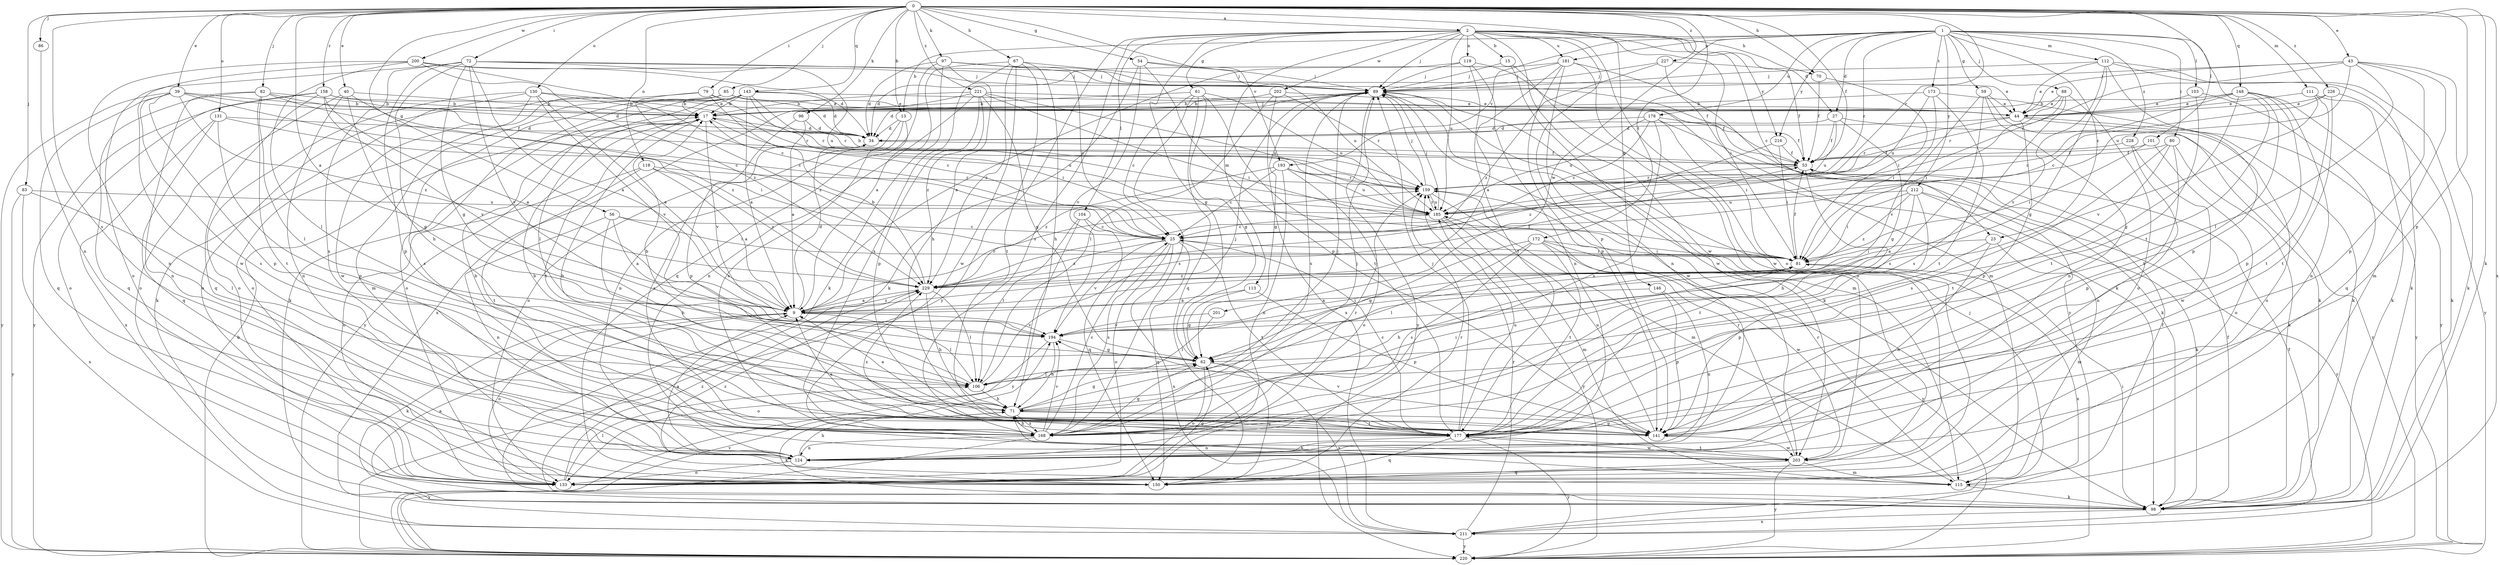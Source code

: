 strict digraph  {
0;
1;
2;
9;
13;
15;
17;
23;
25;
27;
34;
39;
40;
43;
44;
53;
54;
56;
59;
61;
62;
67;
70;
71;
72;
79;
80;
81;
82;
83;
85;
86;
88;
89;
96;
97;
98;
101;
103;
104;
106;
111;
112;
113;
115;
118;
119;
124;
130;
131;
133;
141;
143;
146;
148;
150;
158;
159;
168;
172;
173;
177;
178;
181;
185;
193;
194;
200;
201;
202;
203;
211;
212;
216;
220;
221;
226;
227;
228;
229;
0 -> 2  [label=a];
0 -> 9  [label=a];
0 -> 13  [label=b];
0 -> 39  [label=e];
0 -> 40  [label=e];
0 -> 43  [label=e];
0 -> 53  [label=f];
0 -> 54  [label=g];
0 -> 56  [label=g];
0 -> 67  [label=h];
0 -> 70  [label=h];
0 -> 72  [label=i];
0 -> 79  [label=i];
0 -> 82  [label=j];
0 -> 83  [label=j];
0 -> 85  [label=j];
0 -> 86  [label=j];
0 -> 96  [label=k];
0 -> 97  [label=k];
0 -> 98  [label=k];
0 -> 101  [label=l];
0 -> 111  [label=m];
0 -> 118  [label=n];
0 -> 130  [label=o];
0 -> 131  [label=o];
0 -> 141  [label=p];
0 -> 143  [label=q];
0 -> 146  [label=q];
0 -> 148  [label=q];
0 -> 158  [label=r];
0 -> 159  [label=r];
0 -> 168  [label=s];
0 -> 172  [label=t];
0 -> 193  [label=v];
0 -> 200  [label=w];
0 -> 211  [label=x];
0 -> 221  [label=z];
0 -> 226  [label=z];
0 -> 227  [label=z];
1 -> 13  [label=b];
1 -> 23  [label=c];
1 -> 27  [label=d];
1 -> 59  [label=g];
1 -> 80  [label=i];
1 -> 88  [label=j];
1 -> 103  [label=l];
1 -> 112  [label=m];
1 -> 159  [label=r];
1 -> 173  [label=t];
1 -> 177  [label=t];
1 -> 178  [label=u];
1 -> 181  [label=u];
1 -> 193  [label=v];
1 -> 201  [label=w];
1 -> 212  [label=y];
1 -> 216  [label=y];
1 -> 228  [label=z];
2 -> 15  [label=b];
2 -> 23  [label=c];
2 -> 27  [label=d];
2 -> 61  [label=g];
2 -> 62  [label=g];
2 -> 70  [label=h];
2 -> 81  [label=i];
2 -> 89  [label=j];
2 -> 104  [label=l];
2 -> 113  [label=m];
2 -> 119  [label=n];
2 -> 133  [label=o];
2 -> 141  [label=p];
2 -> 168  [label=s];
2 -> 181  [label=u];
2 -> 185  [label=u];
2 -> 202  [label=w];
2 -> 203  [label=w];
2 -> 216  [label=y];
2 -> 220  [label=y];
9 -> 34  [label=d];
9 -> 98  [label=k];
9 -> 106  [label=l];
9 -> 133  [label=o];
9 -> 159  [label=r];
9 -> 194  [label=v];
9 -> 229  [label=z];
13 -> 34  [label=d];
13 -> 124  [label=n];
13 -> 133  [label=o];
13 -> 168  [label=s];
15 -> 89  [label=j];
15 -> 133  [label=o];
15 -> 203  [label=w];
17 -> 34  [label=d];
17 -> 89  [label=j];
17 -> 177  [label=t];
17 -> 185  [label=u];
17 -> 194  [label=v];
23 -> 81  [label=i];
23 -> 115  [label=m];
23 -> 124  [label=n];
23 -> 141  [label=p];
25 -> 81  [label=i];
25 -> 133  [label=o];
25 -> 150  [label=q];
25 -> 168  [label=s];
25 -> 177  [label=t];
25 -> 194  [label=v];
25 -> 211  [label=x];
25 -> 229  [label=z];
27 -> 34  [label=d];
27 -> 53  [label=f];
27 -> 62  [label=g];
27 -> 185  [label=u];
27 -> 220  [label=y];
34 -> 53  [label=f];
34 -> 168  [label=s];
39 -> 17  [label=b];
39 -> 25  [label=c];
39 -> 34  [label=d];
39 -> 141  [label=p];
39 -> 150  [label=q];
39 -> 168  [label=s];
39 -> 220  [label=y];
39 -> 229  [label=z];
40 -> 17  [label=b];
40 -> 62  [label=g];
40 -> 124  [label=n];
40 -> 133  [label=o];
40 -> 229  [label=z];
43 -> 44  [label=e];
43 -> 89  [label=j];
43 -> 98  [label=k];
43 -> 106  [label=l];
43 -> 115  [label=m];
43 -> 141  [label=p];
43 -> 159  [label=r];
43 -> 185  [label=u];
44 -> 34  [label=d];
44 -> 133  [label=o];
44 -> 141  [label=p];
44 -> 159  [label=r];
44 -> 220  [label=y];
53 -> 17  [label=b];
53 -> 71  [label=h];
53 -> 159  [label=r];
54 -> 89  [label=j];
54 -> 98  [label=k];
54 -> 141  [label=p];
54 -> 185  [label=u];
54 -> 194  [label=v];
56 -> 9  [label=a];
56 -> 25  [label=c];
56 -> 71  [label=h];
56 -> 81  [label=i];
56 -> 124  [label=n];
59 -> 44  [label=e];
59 -> 98  [label=k];
59 -> 124  [label=n];
59 -> 168  [label=s];
59 -> 194  [label=v];
61 -> 17  [label=b];
61 -> 25  [label=c];
61 -> 62  [label=g];
61 -> 150  [label=q];
61 -> 168  [label=s];
61 -> 177  [label=t];
61 -> 185  [label=u];
62 -> 106  [label=l];
62 -> 133  [label=o];
62 -> 150  [label=q];
62 -> 211  [label=x];
67 -> 9  [label=a];
67 -> 71  [label=h];
67 -> 89  [label=j];
67 -> 168  [label=s];
67 -> 177  [label=t];
67 -> 203  [label=w];
67 -> 229  [label=z];
70 -> 53  [label=f];
70 -> 81  [label=i];
71 -> 9  [label=a];
71 -> 62  [label=g];
71 -> 81  [label=i];
71 -> 89  [label=j];
71 -> 98  [label=k];
71 -> 141  [label=p];
71 -> 168  [label=s];
71 -> 177  [label=t];
72 -> 9  [label=a];
72 -> 44  [label=e];
72 -> 62  [label=g];
72 -> 71  [label=h];
72 -> 89  [label=j];
72 -> 133  [label=o];
72 -> 141  [label=p];
72 -> 168  [label=s];
72 -> 185  [label=u];
72 -> 194  [label=v];
79 -> 25  [label=c];
79 -> 44  [label=e];
79 -> 133  [label=o];
79 -> 159  [label=r];
79 -> 229  [label=z];
80 -> 53  [label=f];
80 -> 98  [label=k];
80 -> 141  [label=p];
80 -> 168  [label=s];
80 -> 177  [label=t];
81 -> 53  [label=f];
81 -> 71  [label=h];
81 -> 211  [label=x];
81 -> 229  [label=z];
82 -> 17  [label=b];
82 -> 25  [label=c];
82 -> 53  [label=f];
82 -> 106  [label=l];
82 -> 124  [label=n];
82 -> 150  [label=q];
82 -> 177  [label=t];
83 -> 106  [label=l];
83 -> 185  [label=u];
83 -> 211  [label=x];
83 -> 220  [label=y];
85 -> 17  [label=b];
85 -> 34  [label=d];
85 -> 44  [label=e];
85 -> 115  [label=m];
85 -> 133  [label=o];
86 -> 124  [label=n];
88 -> 44  [label=e];
88 -> 81  [label=i];
88 -> 133  [label=o];
88 -> 159  [label=r];
88 -> 168  [label=s];
89 -> 17  [label=b];
89 -> 34  [label=d];
89 -> 62  [label=g];
89 -> 98  [label=k];
89 -> 115  [label=m];
89 -> 168  [label=s];
89 -> 203  [label=w];
89 -> 220  [label=y];
96 -> 9  [label=a];
96 -> 34  [label=d];
96 -> 141  [label=p];
97 -> 25  [label=c];
97 -> 34  [label=d];
97 -> 53  [label=f];
97 -> 71  [label=h];
97 -> 89  [label=j];
97 -> 98  [label=k];
97 -> 150  [label=q];
98 -> 9  [label=a];
98 -> 53  [label=f];
98 -> 81  [label=i];
98 -> 211  [label=x];
101 -> 53  [label=f];
101 -> 81  [label=i];
101 -> 133  [label=o];
103 -> 44  [label=e];
103 -> 150  [label=q];
103 -> 177  [label=t];
104 -> 25  [label=c];
104 -> 106  [label=l];
104 -> 150  [label=q];
104 -> 220  [label=y];
106 -> 17  [label=b];
106 -> 71  [label=h];
106 -> 89  [label=j];
111 -> 44  [label=e];
111 -> 98  [label=k];
111 -> 177  [label=t];
111 -> 194  [label=v];
112 -> 44  [label=e];
112 -> 62  [label=g];
112 -> 89  [label=j];
112 -> 98  [label=k];
112 -> 141  [label=p];
112 -> 194  [label=v];
112 -> 220  [label=y];
113 -> 9  [label=a];
113 -> 62  [label=g];
113 -> 141  [label=p];
115 -> 53  [label=f];
115 -> 71  [label=h];
115 -> 98  [label=k];
115 -> 159  [label=r];
118 -> 9  [label=a];
118 -> 133  [label=o];
118 -> 159  [label=r];
118 -> 177  [label=t];
118 -> 229  [label=z];
119 -> 9  [label=a];
119 -> 89  [label=j];
119 -> 98  [label=k];
119 -> 124  [label=n];
119 -> 177  [label=t];
124 -> 9  [label=a];
124 -> 71  [label=h];
124 -> 133  [label=o];
130 -> 9  [label=a];
130 -> 17  [label=b];
130 -> 98  [label=k];
130 -> 133  [label=o];
130 -> 159  [label=r];
130 -> 194  [label=v];
130 -> 203  [label=w];
131 -> 34  [label=d];
131 -> 81  [label=i];
131 -> 141  [label=p];
131 -> 150  [label=q];
131 -> 211  [label=x];
133 -> 62  [label=g];
133 -> 106  [label=l];
133 -> 229  [label=z];
141 -> 17  [label=b];
141 -> 185  [label=u];
141 -> 194  [label=v];
141 -> 203  [label=w];
143 -> 9  [label=a];
143 -> 17  [label=b];
143 -> 34  [label=d];
143 -> 44  [label=e];
143 -> 81  [label=i];
143 -> 98  [label=k];
143 -> 106  [label=l];
143 -> 133  [label=o];
143 -> 159  [label=r];
143 -> 168  [label=s];
143 -> 220  [label=y];
146 -> 9  [label=a];
146 -> 124  [label=n];
146 -> 141  [label=p];
148 -> 17  [label=b];
148 -> 25  [label=c];
148 -> 44  [label=e];
148 -> 62  [label=g];
148 -> 124  [label=n];
148 -> 141  [label=p];
148 -> 177  [label=t];
148 -> 220  [label=y];
150 -> 159  [label=r];
150 -> 229  [label=z];
158 -> 9  [label=a];
158 -> 17  [label=b];
158 -> 44  [label=e];
158 -> 133  [label=o];
158 -> 150  [label=q];
158 -> 194  [label=v];
158 -> 220  [label=y];
159 -> 89  [label=j];
159 -> 115  [label=m];
159 -> 185  [label=u];
168 -> 17  [label=b];
168 -> 25  [label=c];
168 -> 62  [label=g];
168 -> 71  [label=h];
168 -> 89  [label=j];
168 -> 124  [label=n];
168 -> 159  [label=r];
168 -> 194  [label=v];
168 -> 220  [label=y];
172 -> 62  [label=g];
172 -> 81  [label=i];
172 -> 106  [label=l];
172 -> 168  [label=s];
172 -> 177  [label=t];
172 -> 203  [label=w];
172 -> 220  [label=y];
173 -> 17  [label=b];
173 -> 81  [label=i];
173 -> 98  [label=k];
173 -> 177  [label=t];
173 -> 185  [label=u];
177 -> 9  [label=a];
177 -> 17  [label=b];
177 -> 25  [label=c];
177 -> 89  [label=j];
177 -> 124  [label=n];
177 -> 150  [label=q];
177 -> 185  [label=u];
177 -> 203  [label=w];
177 -> 220  [label=y];
177 -> 229  [label=z];
178 -> 25  [label=c];
178 -> 34  [label=d];
178 -> 53  [label=f];
178 -> 81  [label=i];
178 -> 98  [label=k];
178 -> 168  [label=s];
178 -> 185  [label=u];
181 -> 9  [label=a];
181 -> 34  [label=d];
181 -> 89  [label=j];
181 -> 124  [label=n];
181 -> 141  [label=p];
181 -> 203  [label=w];
181 -> 220  [label=y];
185 -> 25  [label=c];
185 -> 89  [label=j];
185 -> 115  [label=m];
185 -> 159  [label=r];
185 -> 220  [label=y];
193 -> 25  [label=c];
193 -> 124  [label=n];
193 -> 133  [label=o];
193 -> 159  [label=r];
193 -> 185  [label=u];
193 -> 229  [label=z];
194 -> 62  [label=g];
194 -> 71  [label=h];
194 -> 81  [label=i];
194 -> 133  [label=o];
200 -> 25  [label=c];
200 -> 34  [label=d];
200 -> 89  [label=j];
200 -> 106  [label=l];
200 -> 124  [label=n];
200 -> 203  [label=w];
200 -> 229  [label=z];
201 -> 106  [label=l];
201 -> 194  [label=v];
202 -> 17  [label=b];
202 -> 44  [label=e];
202 -> 106  [label=l];
202 -> 159  [label=r];
202 -> 211  [label=x];
203 -> 115  [label=m];
203 -> 150  [label=q];
203 -> 159  [label=r];
203 -> 177  [label=t];
203 -> 220  [label=y];
211 -> 53  [label=f];
211 -> 89  [label=j];
211 -> 159  [label=r];
211 -> 220  [label=y];
212 -> 9  [label=a];
212 -> 81  [label=i];
212 -> 98  [label=k];
212 -> 177  [label=t];
212 -> 185  [label=u];
212 -> 220  [label=y];
212 -> 229  [label=z];
216 -> 53  [label=f];
216 -> 81  [label=i];
216 -> 229  [label=z];
220 -> 17  [label=b];
220 -> 194  [label=v];
221 -> 17  [label=b];
221 -> 53  [label=f];
221 -> 62  [label=g];
221 -> 81  [label=i];
221 -> 124  [label=n];
221 -> 141  [label=p];
221 -> 185  [label=u];
221 -> 211  [label=x];
221 -> 229  [label=z];
226 -> 25  [label=c];
226 -> 44  [label=e];
226 -> 98  [label=k];
226 -> 177  [label=t];
227 -> 53  [label=f];
227 -> 89  [label=j];
227 -> 115  [label=m];
227 -> 229  [label=z];
228 -> 53  [label=f];
228 -> 124  [label=n];
228 -> 203  [label=w];
229 -> 9  [label=a];
229 -> 17  [label=b];
229 -> 53  [label=f];
229 -> 71  [label=h];
229 -> 106  [label=l];
}
